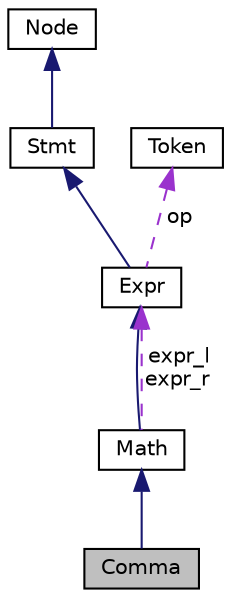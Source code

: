 digraph "Comma"
{
  edge [fontname="Helvetica",fontsize="10",labelfontname="Helvetica",labelfontsize="10"];
  node [fontname="Helvetica",fontsize="10",shape=record];
  Node5 [label="Comma",height=0.2,width=0.4,color="black", fillcolor="grey75", style="filled", fontcolor="black"];
  Node6 -> Node5 [dir="back",color="midnightblue",fontsize="10",style="solid",fontname="Helvetica"];
  Node6 [label="Math",height=0.2,width=0.4,color="black", fillcolor="white", style="filled",URL="$class_math.html",tooltip="数学运算的根类 "];
  Node7 -> Node6 [dir="back",color="midnightblue",fontsize="10",style="solid",fontname="Helvetica"];
  Node7 [label="Expr",height=0.2,width=0.4,color="black", fillcolor="white", style="filled",URL="$class_expr.html",tooltip="运算表达式类 "];
  Node8 -> Node7 [dir="back",color="midnightblue",fontsize="10",style="solid",fontname="Helvetica"];
  Node8 [label="Stmt",height=0.2,width=0.4,color="black", fillcolor="white", style="filled",URL="$class_stmt.html",tooltip="Stmt类 "];
  Node9 -> Node8 [dir="back",color="midnightblue",fontsize="10",style="solid",fontname="Helvetica"];
  Node9 [label="Node",height=0.2,width=0.4,color="black", fillcolor="white", style="filled",URL="$class_node.html",tooltip="Node类 "];
  Node10 -> Node7 [dir="back",color="darkorchid3",fontsize="10",style="dashed",label=" op" ,fontname="Helvetica"];
  Node10 [label="Token",height=0.2,width=0.4,color="black", fillcolor="white", style="filled",URL="$class_token.html",tooltip="token类 "];
  Node7 -> Node6 [dir="back",color="darkorchid3",fontsize="10",style="dashed",label=" expr_l\nexpr_r" ,fontname="Helvetica"];
}

